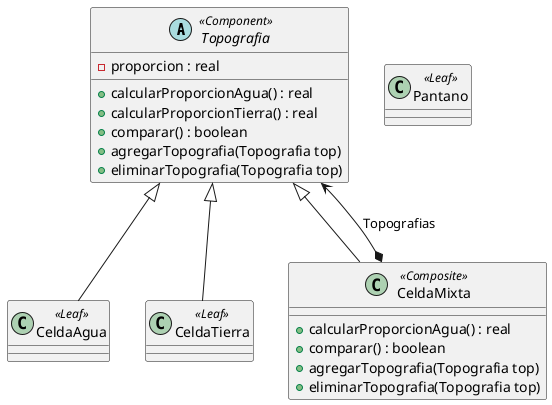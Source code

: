 @startuml Ejercicio11

Topografia <|-- CeldaAgua
Topografia <|-- CeldaTierra
Topografia <|-- CeldaMixta
Topografia <--* CeldaMixta : Topografias

'Para esto tengo que chequear lo de comparar una mixta con la otra y eso, se supone que se hace como lo del piedra papel y tijera (no lo hice, pero recuerdo que era hacer un metodo por cada clase que te puede llegar, es una solucion media chota pero es la idea que tengo que llevar a cabo no hay otra) despues tengo que ver como lo implemento pq tengo que verificar a una mixta con una leaf entre mixtas y entre leaf no creo sea complicado el tema seria una mixta y una leaf'

'En este caso por ejemplo defino el comparar en la clase Topografia y hago override en CeldaMixta y viceversa con el tema de agregar y eliminar?'
Abstract class Topografia <<Component>>{
    -proporcion : real 
    +calcularProporcionAgua() : real
    +calcularProporcionTierra() : real 
    +comparar() : boolean
    +agregarTopografia(Topografia top)
    +eliminarTopografia(Topografia top)
}

class CeldaAgua <<Leaf>>{
   
}

class CeldaTierra <<Leaf>>{
  
}

class Pantano <<Leaf>>{
    
}

class CeldaMixta <<Composite>>{
    +calcularProporcionAgua() : real
    +comparar() : boolean
    +agregarTopografia(Topografia top)
    +eliminarTopografia(Topografia top)
}


@enduml
